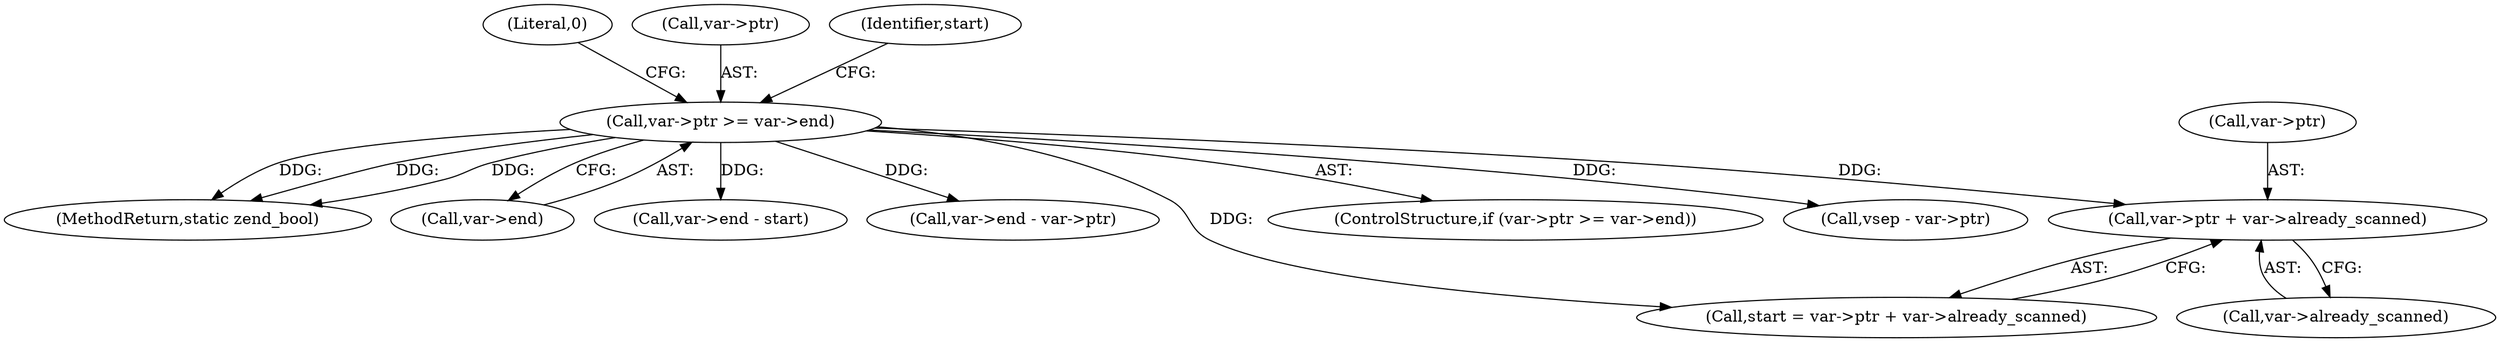 digraph "0_php-src_a15bffd105ac28fd0dd9b596632dbf035238fda3@API" {
"1000127" [label="(Call,var->ptr + var->already_scanned)"];
"1000115" [label="(Call,var->ptr >= var->end)"];
"1000127" [label="(Call,var->ptr + var->already_scanned)"];
"1000124" [label="(Literal,0)"];
"1000115" [label="(Call,var->ptr >= var->end)"];
"1000276" [label="(MethodReturn,static zend_bool)"];
"1000131" [label="(Call,var->already_scanned)"];
"1000116" [label="(Call,var->ptr)"];
"1000119" [label="(Call,var->end)"];
"1000126" [label="(Identifier,start)"];
"1000139" [label="(Call,var->end - start)"];
"1000156" [label="(Call,var->end - var->ptr)"];
"1000125" [label="(Call,start = var->ptr + var->already_scanned)"];
"1000128" [label="(Call,var->ptr)"];
"1000114" [label="(ControlStructure,if (var->ptr >= var->end))"];
"1000179" [label="(Call,vsep - var->ptr)"];
"1000127" -> "1000125"  [label="AST: "];
"1000127" -> "1000131"  [label="CFG: "];
"1000128" -> "1000127"  [label="AST: "];
"1000131" -> "1000127"  [label="AST: "];
"1000125" -> "1000127"  [label="CFG: "];
"1000115" -> "1000127"  [label="DDG: "];
"1000115" -> "1000114"  [label="AST: "];
"1000115" -> "1000119"  [label="CFG: "];
"1000116" -> "1000115"  [label="AST: "];
"1000119" -> "1000115"  [label="AST: "];
"1000124" -> "1000115"  [label="CFG: "];
"1000126" -> "1000115"  [label="CFG: "];
"1000115" -> "1000276"  [label="DDG: "];
"1000115" -> "1000276"  [label="DDG: "];
"1000115" -> "1000276"  [label="DDG: "];
"1000115" -> "1000125"  [label="DDG: "];
"1000115" -> "1000139"  [label="DDG: "];
"1000115" -> "1000156"  [label="DDG: "];
"1000115" -> "1000179"  [label="DDG: "];
}

